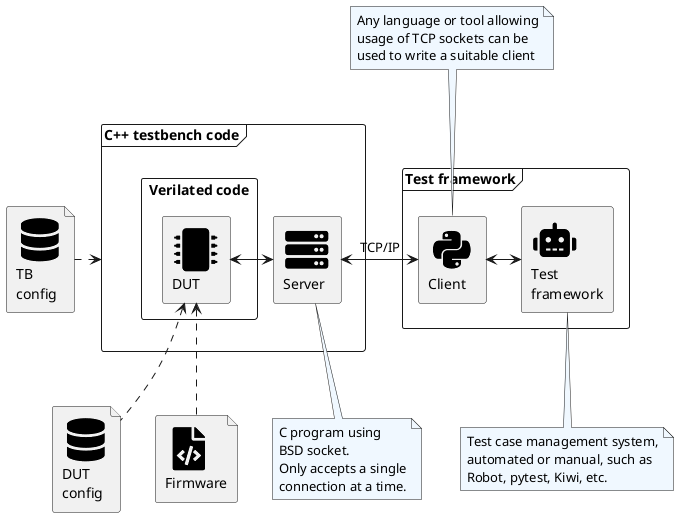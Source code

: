 @startuml verisocks_architecture_vsl
' title Verisocks architecture overview - Verilator integration
' footer "Copyright (c) Jérémie Chabloz - 2025"

!include <tupadr3/font-awesome-5/server>
!include <tupadr3/font-awesome-5/python>
!include <tupadr3/font-awesome-5/robot>
!include <tupadr3/font-awesome-5/database>
!include <tupadr3/font-awesome-5/cogs>
!include <tupadr3/font-awesome-5/file_code>
!include <tupadr3/font-awesome-5/code>
!include <tupadr3/font-awesome-5/microchip>

skinparam NoteBackgroundColor AliceBlue
skinparam ComponentStyle rectangle
skinparam DefaultFontName Helvetica
    
file "<$database>\nTB\nconfig" as cfg_tb
file "<$database>\nDUT\nconfig" as cfg_dut
file "<$file_code>\nFirmware" as fw

frame "C++ testbench code" as sim {
    rectangle "<$server>\nServer" as tcp_server
    rectangle "Verilated code" as vl {
        rectangle "<$microchip>\nDUT" as dut
    }
}

cfg_tb .right.> sim
cfg_dut .up.> dut

frame "Test framework" as client {
    [<$python>\nClient] as tcp_client
    [<$robot>\nTest\nframework] as tcms
}
dut <-> tcp_server
tcp_client <-> tcp_server : TCP/IP

note top of tcp_client
Any language or tool allowing
usage of TCP sockets can be
used to write a suitable client
endnote

note bottom of tcms
Test case management system,
automated or manual, such as
Robot, pytest, Kiwi, etc.
endnote

note bottom of tcp_server
C program using
BSD socket.
Only accepts a single
connection at a time.
endnote

tcms <-left-> tcp_client
fw .up.> dut

' tcp_server <-> tcp_client : TCP/IP

@enduml
